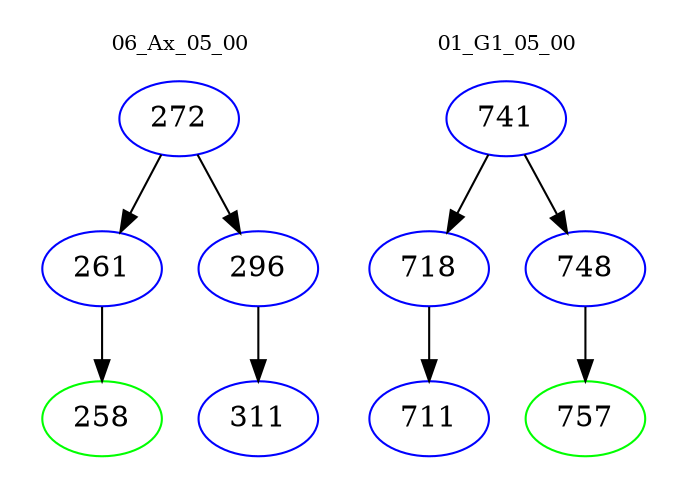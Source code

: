 digraph{
subgraph cluster_0 {
color = white
label = "06_Ax_05_00";
fontsize=10;
T0_272 [label="272", color="blue"]
T0_272 -> T0_261 [color="black"]
T0_261 [label="261", color="blue"]
T0_261 -> T0_258 [color="black"]
T0_258 [label="258", color="green"]
T0_272 -> T0_296 [color="black"]
T0_296 [label="296", color="blue"]
T0_296 -> T0_311 [color="black"]
T0_311 [label="311", color="blue"]
}
subgraph cluster_1 {
color = white
label = "01_G1_05_00";
fontsize=10;
T1_741 [label="741", color="blue"]
T1_741 -> T1_718 [color="black"]
T1_718 [label="718", color="blue"]
T1_718 -> T1_711 [color="black"]
T1_711 [label="711", color="blue"]
T1_741 -> T1_748 [color="black"]
T1_748 [label="748", color="blue"]
T1_748 -> T1_757 [color="black"]
T1_757 [label="757", color="green"]
}
}
